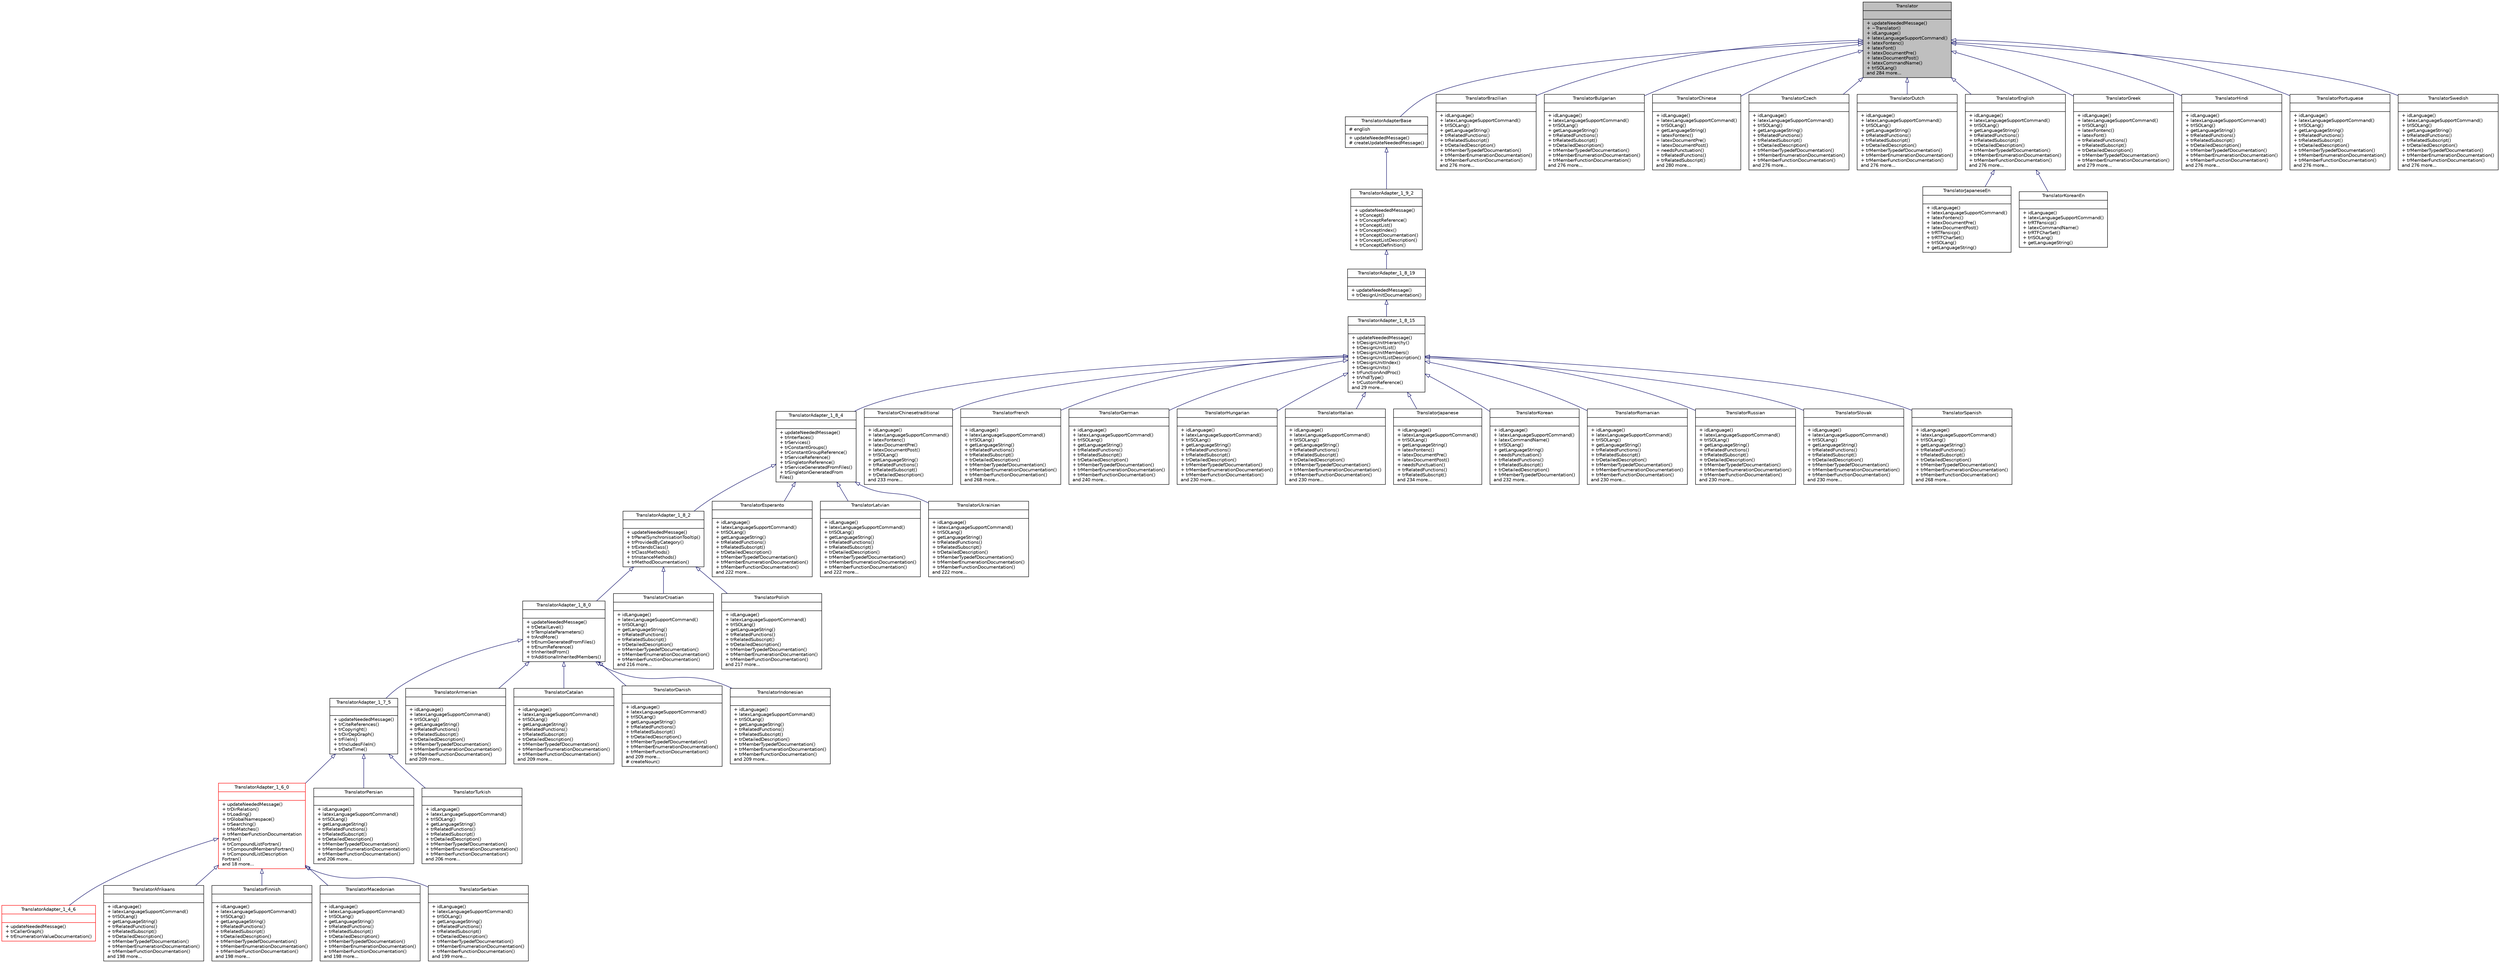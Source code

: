 digraph "Translator"
{
 // LATEX_PDF_SIZE
  edge [fontname="Helvetica",fontsize="10",labelfontname="Helvetica",labelfontsize="10"];
  node [fontname="Helvetica",fontsize="10",shape=record];
  Node1 [label="{Translator\n||+ updateNeededMessage()\l+ ~Translator()\l+ idLanguage()\l+ latexLanguageSupportCommand()\l+ latexFontenc()\l+ latexFont()\l+ latexDocumentPre()\l+ latexDocumentPost()\l+ latexCommandName()\l+ trISOLang()\land 284 more...\l}",height=0.2,width=0.4,color="black", fillcolor="grey75", style="filled", fontcolor="black",tooltip=" "];
  Node1 -> Node2 [dir="back",color="midnightblue",fontsize="10",style="solid",arrowtail="onormal"];
  Node2 [label="{TranslatorAdapterBase\n|# english\l|+ updateNeededMessage()\l# createUpdateNeededMessage()\l}",height=0.2,width=0.4,color="black", fillcolor="white", style="filled",URL="$classTranslatorAdapterBase.html",tooltip=" "];
  Node2 -> Node3 [dir="back",color="midnightblue",fontsize="10",style="solid",arrowtail="onormal"];
  Node3 [label="{TranslatorAdapter_1_9_2\n||+ updateNeededMessage()\l+ trConcept()\l+ trConceptReference()\l+ trConceptList()\l+ trConceptIndex()\l+ trConceptDocumentation()\l+ trConceptListDescription()\l+ trConceptDefinition()\l}",height=0.2,width=0.4,color="black", fillcolor="white", style="filled",URL="$classTranslatorAdapter__1__9__2.html",tooltip=" "];
  Node3 -> Node4 [dir="back",color="midnightblue",fontsize="10",style="solid",arrowtail="onormal"];
  Node4 [label="{TranslatorAdapter_1_8_19\n||+ updateNeededMessage()\l+ trDesignUnitDocumentation()\l}",height=0.2,width=0.4,color="black", fillcolor="white", style="filled",URL="$classTranslatorAdapter__1__8__19.html",tooltip=" "];
  Node4 -> Node5 [dir="back",color="midnightblue",fontsize="10",style="solid",arrowtail="onormal"];
  Node5 [label="{TranslatorAdapter_1_8_15\n||+ updateNeededMessage()\l+ trDesignUnitHierarchy()\l+ trDesignUnitList()\l+ trDesignUnitMembers()\l+ trDesignUnitListDescription()\l+ trDesignUnitIndex()\l+ trDesignUnits()\l+ trFunctionAndProc()\l+ trVhdlType()\l+ trCustomReference()\land 29 more...\l}",height=0.2,width=0.4,color="black", fillcolor="white", style="filled",URL="$classTranslatorAdapter__1__8__15.html",tooltip=" "];
  Node5 -> Node6 [dir="back",color="midnightblue",fontsize="10",style="solid",arrowtail="onormal"];
  Node6 [label="{TranslatorAdapter_1_8_4\n||+ updateNeededMessage()\l+ trInterfaces()\l+ trServices()\l+ trConstantGroups()\l+ trConstantGroupReference()\l+ trServiceReference()\l+ trSingletonReference()\l+ trServiceGeneratedFromFiles()\l+ trSingletonGeneratedFrom\lFiles()\l}",height=0.2,width=0.4,color="black", fillcolor="white", style="filled",URL="$classTranslatorAdapter__1__8__4.html",tooltip=" "];
  Node6 -> Node7 [dir="back",color="midnightblue",fontsize="10",style="solid",arrowtail="onormal"];
  Node7 [label="{TranslatorAdapter_1_8_2\n||+ updateNeededMessage()\l+ trPanelSynchronisationTooltip()\l+ trProvidedByCategory()\l+ trExtendsClass()\l+ trClassMethods()\l+ trInstanceMethods()\l+ trMethodDocumentation()\l}",height=0.2,width=0.4,color="black", fillcolor="white", style="filled",URL="$classTranslatorAdapter__1__8__2.html",tooltip=" "];
  Node7 -> Node8 [dir="back",color="midnightblue",fontsize="10",style="solid",arrowtail="onormal"];
  Node8 [label="{TranslatorAdapter_1_8_0\n||+ updateNeededMessage()\l+ trDetailLevel()\l+ trTemplateParameters()\l+ trAndMore()\l+ trEnumGeneratedFromFiles()\l+ trEnumReference()\l+ trInheritedFrom()\l+ trAdditionalInheritedMembers()\l}",height=0.2,width=0.4,color="black", fillcolor="white", style="filled",URL="$classTranslatorAdapter__1__8__0.html",tooltip=" "];
  Node8 -> Node9 [dir="back",color="midnightblue",fontsize="10",style="solid",arrowtail="onormal"];
  Node9 [label="{TranslatorAdapter_1_7_5\n||+ updateNeededMessage()\l+ trCiteReferences()\l+ trCopyright()\l+ trDirDepGraph()\l+ trFileIn()\l+ trIncludesFileIn()\l+ trDateTime()\l}",height=0.2,width=0.4,color="black", fillcolor="white", style="filled",URL="$classTranslatorAdapter__1__7__5.html",tooltip=" "];
  Node9 -> Node10 [dir="back",color="midnightblue",fontsize="10",style="solid",arrowtail="onormal"];
  Node10 [label="{TranslatorAdapter_1_6_0\n||+ updateNeededMessage()\l+ trDirRelation()\l+ trLoading()\l+ trGlobalNamespace()\l+ trSearching()\l+ trNoMatches()\l+ trMemberFunctionDocumentation\lFortran()\l+ trCompoundListFortran()\l+ trCompoundMembersFortran()\l+ trCompoundListDescription\lFortran()\land 18 more...\l}",height=0.2,width=0.4,color="red", fillcolor="white", style="filled",URL="$classTranslatorAdapter__1__6__0.html",tooltip=" "];
  Node10 -> Node11 [dir="back",color="midnightblue",fontsize="10",style="solid",arrowtail="onormal"];
  Node11 [label="{TranslatorAdapter_1_4_6\n||+ updateNeededMessage()\l+ trCallerGraph()\l+ trEnumerationValueDocumentation()\l}",height=0.2,width=0.4,color="red", fillcolor="white", style="filled",URL="$classTranslatorAdapter__1__4__6.html",tooltip=" "];
  Node10 -> Node16 [dir="back",color="midnightblue",fontsize="10",style="solid",arrowtail="onormal"];
  Node16 [label="{TranslatorAfrikaans\n||+ idLanguage()\l+ latexLanguageSupportCommand()\l+ trISOLang()\l+ getLanguageString()\l+ trRelatedFunctions()\l+ trRelatedSubscript()\l+ trDetailedDescription()\l+ trMemberTypedefDocumentation()\l+ trMemberEnumerationDocumentation()\l+ trMemberFunctionDocumentation()\land 198 more...\l}",height=0.2,width=0.4,color="black", fillcolor="white", style="filled",URL="$classTranslatorAfrikaans.html",tooltip=" "];
  Node10 -> Node17 [dir="back",color="midnightblue",fontsize="10",style="solid",arrowtail="onormal"];
  Node17 [label="{TranslatorFinnish\n||+ idLanguage()\l+ latexLanguageSupportCommand()\l+ trISOLang()\l+ getLanguageString()\l+ trRelatedFunctions()\l+ trRelatedSubscript()\l+ trDetailedDescription()\l+ trMemberTypedefDocumentation()\l+ trMemberEnumerationDocumentation()\l+ trMemberFunctionDocumentation()\land 198 more...\l}",height=0.2,width=0.4,color="black", fillcolor="white", style="filled",URL="$classTranslatorFinnish.html",tooltip=" "];
  Node10 -> Node18 [dir="back",color="midnightblue",fontsize="10",style="solid",arrowtail="onormal"];
  Node18 [label="{TranslatorMacedonian\n||+ idLanguage()\l+ latexLanguageSupportCommand()\l+ trISOLang()\l+ getLanguageString()\l+ trRelatedFunctions()\l+ trRelatedSubscript()\l+ trDetailedDescription()\l+ trMemberTypedefDocumentation()\l+ trMemberEnumerationDocumentation()\l+ trMemberFunctionDocumentation()\land 198 more...\l}",height=0.2,width=0.4,color="black", fillcolor="white", style="filled",URL="$classTranslatorMacedonian.html",tooltip=" "];
  Node10 -> Node19 [dir="back",color="midnightblue",fontsize="10",style="solid",arrowtail="onormal"];
  Node19 [label="{TranslatorSerbian\n||+ idLanguage()\l+ latexLanguageSupportCommand()\l+ trISOLang()\l+ getLanguageString()\l+ trRelatedFunctions()\l+ trRelatedSubscript()\l+ trDetailedDescription()\l+ trMemberTypedefDocumentation()\l+ trMemberEnumerationDocumentation()\l+ trMemberFunctionDocumentation()\land 199 more...\l}",height=0.2,width=0.4,color="black", fillcolor="white", style="filled",URL="$classTranslatorSerbian.html",tooltip=" "];
  Node9 -> Node22 [dir="back",color="midnightblue",fontsize="10",style="solid",arrowtail="onormal"];
  Node22 [label="{TranslatorPersian\n||+ idLanguage()\l+ latexLanguageSupportCommand()\l+ trISOLang()\l+ getLanguageString()\l+ trRelatedFunctions()\l+ trRelatedSubscript()\l+ trDetailedDescription()\l+ trMemberTypedefDocumentation()\l+ trMemberEnumerationDocumentation()\l+ trMemberFunctionDocumentation()\land 206 more...\l}",height=0.2,width=0.4,color="black", fillcolor="white", style="filled",URL="$classTranslatorPersian.html",tooltip=" "];
  Node9 -> Node23 [dir="back",color="midnightblue",fontsize="10",style="solid",arrowtail="onormal"];
  Node23 [label="{TranslatorTurkish\n||+ idLanguage()\l+ latexLanguageSupportCommand()\l+ trISOLang()\l+ getLanguageString()\l+ trRelatedFunctions()\l+ trRelatedSubscript()\l+ trDetailedDescription()\l+ trMemberTypedefDocumentation()\l+ trMemberEnumerationDocumentation()\l+ trMemberFunctionDocumentation()\land 206 more...\l}",height=0.2,width=0.4,color="black", fillcolor="white", style="filled",URL="$classTranslatorTurkish.html",tooltip=" "];
  Node8 -> Node24 [dir="back",color="midnightblue",fontsize="10",style="solid",arrowtail="onormal"];
  Node24 [label="{TranslatorArmenian\n||+ idLanguage()\l+ latexLanguageSupportCommand()\l+ trISOLang()\l+ getLanguageString()\l+ trRelatedFunctions()\l+ trRelatedSubscript()\l+ trDetailedDescription()\l+ trMemberTypedefDocumentation()\l+ trMemberEnumerationDocumentation()\l+ trMemberFunctionDocumentation()\land 209 more...\l}",height=0.2,width=0.4,color="black", fillcolor="white", style="filled",URL="$classTranslatorArmenian.html",tooltip=" "];
  Node8 -> Node25 [dir="back",color="midnightblue",fontsize="10",style="solid",arrowtail="onormal"];
  Node25 [label="{TranslatorCatalan\n||+ idLanguage()\l+ latexLanguageSupportCommand()\l+ trISOLang()\l+ getLanguageString()\l+ trRelatedFunctions()\l+ trRelatedSubscript()\l+ trDetailedDescription()\l+ trMemberTypedefDocumentation()\l+ trMemberEnumerationDocumentation()\l+ trMemberFunctionDocumentation()\land 209 more...\l}",height=0.2,width=0.4,color="black", fillcolor="white", style="filled",URL="$classTranslatorCatalan.html",tooltip=" "];
  Node8 -> Node26 [dir="back",color="midnightblue",fontsize="10",style="solid",arrowtail="onormal"];
  Node26 [label="{TranslatorDanish\n||+ idLanguage()\l+ latexLanguageSupportCommand()\l+ trISOLang()\l+ getLanguageString()\l+ trRelatedFunctions()\l+ trRelatedSubscript()\l+ trDetailedDescription()\l+ trMemberTypedefDocumentation()\l+ trMemberEnumerationDocumentation()\l+ trMemberFunctionDocumentation()\land 209 more...\l# createNoun()\l}",height=0.2,width=0.4,color="black", fillcolor="white", style="filled",URL="$classTranslatorDanish.html",tooltip=" "];
  Node8 -> Node27 [dir="back",color="midnightblue",fontsize="10",style="solid",arrowtail="onormal"];
  Node27 [label="{TranslatorIndonesian\n||+ idLanguage()\l+ latexLanguageSupportCommand()\l+ trISOLang()\l+ getLanguageString()\l+ trRelatedFunctions()\l+ trRelatedSubscript()\l+ trDetailedDescription()\l+ trMemberTypedefDocumentation()\l+ trMemberEnumerationDocumentation()\l+ trMemberFunctionDocumentation()\land 209 more...\l}",height=0.2,width=0.4,color="black", fillcolor="white", style="filled",URL="$classTranslatorIndonesian.html",tooltip=" "];
  Node7 -> Node28 [dir="back",color="midnightblue",fontsize="10",style="solid",arrowtail="onormal"];
  Node28 [label="{TranslatorCroatian\n||+ idLanguage()\l+ latexLanguageSupportCommand()\l+ trISOLang()\l+ getLanguageString()\l+ trRelatedFunctions()\l+ trRelatedSubscript()\l+ trDetailedDescription()\l+ trMemberTypedefDocumentation()\l+ trMemberEnumerationDocumentation()\l+ trMemberFunctionDocumentation()\land 216 more...\l}",height=0.2,width=0.4,color="black", fillcolor="white", style="filled",URL="$classTranslatorCroatian.html",tooltip=" "];
  Node7 -> Node29 [dir="back",color="midnightblue",fontsize="10",style="solid",arrowtail="onormal"];
  Node29 [label="{TranslatorPolish\n||+ idLanguage()\l+ latexLanguageSupportCommand()\l+ trISOLang()\l+ getLanguageString()\l+ trRelatedFunctions()\l+ trRelatedSubscript()\l+ trDetailedDescription()\l+ trMemberTypedefDocumentation()\l+ trMemberEnumerationDocumentation()\l+ trMemberFunctionDocumentation()\land 217 more...\l}",height=0.2,width=0.4,color="black", fillcolor="white", style="filled",URL="$classTranslatorPolish.html",tooltip=" "];
  Node6 -> Node30 [dir="back",color="midnightblue",fontsize="10",style="solid",arrowtail="onormal"];
  Node30 [label="{TranslatorEsperanto\n||+ idLanguage()\l+ latexLanguageSupportCommand()\l+ trISOLang()\l+ getLanguageString()\l+ trRelatedFunctions()\l+ trRelatedSubscript()\l+ trDetailedDescription()\l+ trMemberTypedefDocumentation()\l+ trMemberEnumerationDocumentation()\l+ trMemberFunctionDocumentation()\land 222 more...\l}",height=0.2,width=0.4,color="black", fillcolor="white", style="filled",URL="$classTranslatorEsperanto.html",tooltip=" "];
  Node6 -> Node31 [dir="back",color="midnightblue",fontsize="10",style="solid",arrowtail="onormal"];
  Node31 [label="{TranslatorLatvian\n||+ idLanguage()\l+ latexLanguageSupportCommand()\l+ trISOLang()\l+ getLanguageString()\l+ trRelatedFunctions()\l+ trRelatedSubscript()\l+ trDetailedDescription()\l+ trMemberTypedefDocumentation()\l+ trMemberEnumerationDocumentation()\l+ trMemberFunctionDocumentation()\land 222 more...\l}",height=0.2,width=0.4,color="black", fillcolor="white", style="filled",URL="$classTranslatorLatvian.html",tooltip=" "];
  Node6 -> Node32 [dir="back",color="midnightblue",fontsize="10",style="solid",arrowtail="onormal"];
  Node32 [label="{TranslatorUkrainian\n||+ idLanguage()\l+ latexLanguageSupportCommand()\l+ trISOLang()\l+ getLanguageString()\l+ trRelatedFunctions()\l+ trRelatedSubscript()\l+ trDetailedDescription()\l+ trMemberTypedefDocumentation()\l+ trMemberEnumerationDocumentation()\l+ trMemberFunctionDocumentation()\land 222 more...\l}",height=0.2,width=0.4,color="black", fillcolor="white", style="filled",URL="$classTranslatorUkrainian.html",tooltip=" "];
  Node5 -> Node33 [dir="back",color="midnightblue",fontsize="10",style="solid",arrowtail="onormal"];
  Node33 [label="{TranslatorChinesetraditional\n||+ idLanguage()\l+ latexLanguageSupportCommand()\l+ latexFontenc()\l+ latexDocumentPre()\l+ latexDocumentPost()\l+ trISOLang()\l+ getLanguageString()\l+ trRelatedFunctions()\l+ trRelatedSubscript()\l+ trDetailedDescription()\land 233 more...\l}",height=0.2,width=0.4,color="black", fillcolor="white", style="filled",URL="$classTranslatorChinesetraditional.html",tooltip=" "];
  Node5 -> Node34 [dir="back",color="midnightblue",fontsize="10",style="solid",arrowtail="onormal"];
  Node34 [label="{TranslatorFrench\n||+ idLanguage()\l+ latexLanguageSupportCommand()\l+ trISOLang()\l+ getLanguageString()\l+ trRelatedFunctions()\l+ trRelatedSubscript()\l+ trDetailedDescription()\l+ trMemberTypedefDocumentation()\l+ trMemberEnumerationDocumentation()\l+ trMemberFunctionDocumentation()\land 268 more...\l}",height=0.2,width=0.4,color="black", fillcolor="white", style="filled",URL="$classTranslatorFrench.html",tooltip=" "];
  Node5 -> Node35 [dir="back",color="midnightblue",fontsize="10",style="solid",arrowtail="onormal"];
  Node35 [label="{TranslatorGerman\n||+ idLanguage()\l+ latexLanguageSupportCommand()\l+ trISOLang()\l+ getLanguageString()\l+ trRelatedFunctions()\l+ trRelatedSubscript()\l+ trDetailedDescription()\l+ trMemberTypedefDocumentation()\l+ trMemberEnumerationDocumentation()\l+ trMemberFunctionDocumentation()\land 240 more...\l}",height=0.2,width=0.4,color="black", fillcolor="white", style="filled",URL="$classTranslatorGerman.html",tooltip=" "];
  Node5 -> Node36 [dir="back",color="midnightblue",fontsize="10",style="solid",arrowtail="onormal"];
  Node36 [label="{TranslatorHungarian\n||+ idLanguage()\l+ latexLanguageSupportCommand()\l+ trISOLang()\l+ getLanguageString()\l+ trRelatedFunctions()\l+ trRelatedSubscript()\l+ trDetailedDescription()\l+ trMemberTypedefDocumentation()\l+ trMemberEnumerationDocumentation()\l+ trMemberFunctionDocumentation()\land 230 more...\l}",height=0.2,width=0.4,color="black", fillcolor="white", style="filled",URL="$classTranslatorHungarian.html",tooltip=" "];
  Node5 -> Node37 [dir="back",color="midnightblue",fontsize="10",style="solid",arrowtail="onormal"];
  Node37 [label="{TranslatorItalian\n||+ idLanguage()\l+ latexLanguageSupportCommand()\l+ trISOLang()\l+ getLanguageString()\l+ trRelatedFunctions()\l+ trRelatedSubscript()\l+ trDetailedDescription()\l+ trMemberTypedefDocumentation()\l+ trMemberEnumerationDocumentation()\l+ trMemberFunctionDocumentation()\land 230 more...\l}",height=0.2,width=0.4,color="black", fillcolor="white", style="filled",URL="$classTranslatorItalian.html",tooltip=" "];
  Node5 -> Node38 [dir="back",color="midnightblue",fontsize="10",style="solid",arrowtail="onormal"];
  Node38 [label="{TranslatorJapanese\n||+ idLanguage()\l+ latexLanguageSupportCommand()\l+ trISOLang()\l+ getLanguageString()\l+ latexFontenc()\l+ latexDocumentPre()\l+ latexDocumentPost()\l+ needsPunctuation()\l+ trRelatedFunctions()\l+ trRelatedSubscript()\land 234 more...\l}",height=0.2,width=0.4,color="black", fillcolor="white", style="filled",URL="$classTranslatorJapanese.html",tooltip=" "];
  Node5 -> Node39 [dir="back",color="midnightblue",fontsize="10",style="solid",arrowtail="onormal"];
  Node39 [label="{TranslatorKorean\n||+ idLanguage()\l+ latexLanguageSupportCommand()\l+ latexCommandName()\l+ trISOLang()\l+ getLanguageString()\l+ needsPunctuation()\l+ trRelatedFunctions()\l+ trRelatedSubscript()\l+ trDetailedDescription()\l+ trMemberTypedefDocumentation()\land 232 more...\l}",height=0.2,width=0.4,color="black", fillcolor="white", style="filled",URL="$classTranslatorKorean.html",tooltip=" "];
  Node5 -> Node40 [dir="back",color="midnightblue",fontsize="10",style="solid",arrowtail="onormal"];
  Node40 [label="{TranslatorRomanian\n||+ idLanguage()\l+ latexLanguageSupportCommand()\l+ trISOLang()\l+ getLanguageString()\l+ trRelatedFunctions()\l+ trRelatedSubscript()\l+ trDetailedDescription()\l+ trMemberTypedefDocumentation()\l+ trMemberEnumerationDocumentation()\l+ trMemberFunctionDocumentation()\land 230 more...\l}",height=0.2,width=0.4,color="black", fillcolor="white", style="filled",URL="$classTranslatorRomanian.html",tooltip=" "];
  Node5 -> Node41 [dir="back",color="midnightblue",fontsize="10",style="solid",arrowtail="onormal"];
  Node41 [label="{TranslatorRussian\n||+ idLanguage()\l+ latexLanguageSupportCommand()\l+ trISOLang()\l+ getLanguageString()\l+ trRelatedFunctions()\l+ trRelatedSubscript()\l+ trDetailedDescription()\l+ trMemberTypedefDocumentation()\l+ trMemberEnumerationDocumentation()\l+ trMemberFunctionDocumentation()\land 230 more...\l}",height=0.2,width=0.4,color="black", fillcolor="white", style="filled",URL="$classTranslatorRussian.html",tooltip=" "];
  Node5 -> Node42 [dir="back",color="midnightblue",fontsize="10",style="solid",arrowtail="onormal"];
  Node42 [label="{TranslatorSlovak\n||+ idLanguage()\l+ latexLanguageSupportCommand()\l+ trISOLang()\l+ getLanguageString()\l+ trRelatedFunctions()\l+ trRelatedSubscript()\l+ trDetailedDescription()\l+ trMemberTypedefDocumentation()\l+ trMemberEnumerationDocumentation()\l+ trMemberFunctionDocumentation()\land 230 more...\l}",height=0.2,width=0.4,color="black", fillcolor="white", style="filled",URL="$classTranslatorSlovak.html",tooltip=" "];
  Node5 -> Node43 [dir="back",color="midnightblue",fontsize="10",style="solid",arrowtail="onormal"];
  Node43 [label="{TranslatorSpanish\n||+ idLanguage()\l+ latexLanguageSupportCommand()\l+ trISOLang()\l+ getLanguageString()\l+ trRelatedFunctions()\l+ trRelatedSubscript()\l+ trDetailedDescription()\l+ trMemberTypedefDocumentation()\l+ trMemberEnumerationDocumentation()\l+ trMemberFunctionDocumentation()\land 268 more...\l}",height=0.2,width=0.4,color="black", fillcolor="white", style="filled",URL="$classTranslatorSpanish.html",tooltip=" "];
  Node1 -> Node44 [dir="back",color="midnightblue",fontsize="10",style="solid",arrowtail="onormal"];
  Node44 [label="{TranslatorBrazilian\n||+ idLanguage()\l+ latexLanguageSupportCommand()\l+ trISOLang()\l+ getLanguageString()\l+ trRelatedFunctions()\l+ trRelatedSubscript()\l+ trDetailedDescription()\l+ trMemberTypedefDocumentation()\l+ trMemberEnumerationDocumentation()\l+ trMemberFunctionDocumentation()\land 276 more...\l}",height=0.2,width=0.4,color="black", fillcolor="white", style="filled",URL="$classTranslatorBrazilian.html",tooltip=" "];
  Node1 -> Node45 [dir="back",color="midnightblue",fontsize="10",style="solid",arrowtail="onormal"];
  Node45 [label="{TranslatorBulgarian\n||+ idLanguage()\l+ latexLanguageSupportCommand()\l+ trISOLang()\l+ getLanguageString()\l+ trRelatedFunctions()\l+ trRelatedSubscript()\l+ trDetailedDescription()\l+ trMemberTypedefDocumentation()\l+ trMemberEnumerationDocumentation()\l+ trMemberFunctionDocumentation()\land 276 more...\l}",height=0.2,width=0.4,color="black", fillcolor="white", style="filled",URL="$classTranslatorBulgarian.html",tooltip=" "];
  Node1 -> Node46 [dir="back",color="midnightblue",fontsize="10",style="solid",arrowtail="onormal"];
  Node46 [label="{TranslatorChinese\n||+ idLanguage()\l+ latexLanguageSupportCommand()\l+ trISOLang()\l+ getLanguageString()\l+ latexFontenc()\l+ latexDocumentPre()\l+ latexDocumentPost()\l+ needsPunctuation()\l+ trRelatedFunctions()\l+ trRelatedSubscript()\land 280 more...\l}",height=0.2,width=0.4,color="black", fillcolor="white", style="filled",URL="$classTranslatorChinese.html",tooltip=" "];
  Node1 -> Node47 [dir="back",color="midnightblue",fontsize="10",style="solid",arrowtail="onormal"];
  Node47 [label="{TranslatorCzech\n||+ idLanguage()\l+ latexLanguageSupportCommand()\l+ trISOLang()\l+ getLanguageString()\l+ trRelatedFunctions()\l+ trRelatedSubscript()\l+ trDetailedDescription()\l+ trMemberTypedefDocumentation()\l+ trMemberEnumerationDocumentation()\l+ trMemberFunctionDocumentation()\land 276 more...\l}",height=0.2,width=0.4,color="black", fillcolor="white", style="filled",URL="$classTranslatorCzech.html",tooltip=" "];
  Node1 -> Node48 [dir="back",color="midnightblue",fontsize="10",style="solid",arrowtail="onormal"];
  Node48 [label="{TranslatorDutch\n||+ idLanguage()\l+ latexLanguageSupportCommand()\l+ trISOLang()\l+ getLanguageString()\l+ trRelatedFunctions()\l+ trRelatedSubscript()\l+ trDetailedDescription()\l+ trMemberTypedefDocumentation()\l+ trMemberEnumerationDocumentation()\l+ trMemberFunctionDocumentation()\land 276 more...\l}",height=0.2,width=0.4,color="black", fillcolor="white", style="filled",URL="$classTranslatorDutch.html",tooltip=" "];
  Node1 -> Node49 [dir="back",color="midnightblue",fontsize="10",style="solid",arrowtail="onormal"];
  Node49 [label="{TranslatorEnglish\n||+ idLanguage()\l+ latexLanguageSupportCommand()\l+ trISOLang()\l+ getLanguageString()\l+ trRelatedFunctions()\l+ trRelatedSubscript()\l+ trDetailedDescription()\l+ trMemberTypedefDocumentation()\l+ trMemberEnumerationDocumentation()\l+ trMemberFunctionDocumentation()\land 276 more...\l}",height=0.2,width=0.4,color="black", fillcolor="white", style="filled",URL="$classTranslatorEnglish.html",tooltip=" "];
  Node49 -> Node50 [dir="back",color="midnightblue",fontsize="10",style="solid",arrowtail="onormal"];
  Node50 [label="{TranslatorJapaneseEn\n||+ idLanguage()\l+ latexLanguageSupportCommand()\l+ latexFontenc()\l+ latexDocumentPre()\l+ latexDocumentPost()\l+ trRTFansicp()\l+ trRTFCharSet()\l+ trISOLang()\l+ getLanguageString()\l}",height=0.2,width=0.4,color="black", fillcolor="white", style="filled",URL="$classTranslatorJapaneseEn.html",tooltip=" "];
  Node49 -> Node51 [dir="back",color="midnightblue",fontsize="10",style="solid",arrowtail="onormal"];
  Node51 [label="{TranslatorKoreanEn\n||+ idLanguage()\l+ latexLanguageSupportCommand()\l+ trRTFansicp()\l+ latexCommandName()\l+ trRTFCharSet()\l+ trISOLang()\l+ getLanguageString()\l}",height=0.2,width=0.4,color="black", fillcolor="white", style="filled",URL="$classTranslatorKoreanEn.html",tooltip=" "];
  Node1 -> Node52 [dir="back",color="midnightblue",fontsize="10",style="solid",arrowtail="onormal"];
  Node52 [label="{TranslatorGreek\n||+ idLanguage()\l+ latexLanguageSupportCommand()\l+ trISOLang()\l+ latexFontenc()\l+ latexFont()\l+ trRelatedFunctions()\l+ trRelatedSubscript()\l+ trDetailedDescription()\l+ trMemberTypedefDocumentation()\l+ trMemberEnumerationDocumentation()\land 279 more...\l}",height=0.2,width=0.4,color="black", fillcolor="white", style="filled",URL="$classTranslatorGreek.html",tooltip=" "];
  Node1 -> Node53 [dir="back",color="midnightblue",fontsize="10",style="solid",arrowtail="onormal"];
  Node53 [label="{TranslatorHindi\n||+ idLanguage()\l+ latexLanguageSupportCommand()\l+ trISOLang()\l+ getLanguageString()\l+ trRelatedFunctions()\l+ trRelatedSubscript()\l+ trDetailedDescription()\l+ trMemberTypedefDocumentation()\l+ trMemberEnumerationDocumentation()\l+ trMemberFunctionDocumentation()\land 276 more...\l}",height=0.2,width=0.4,color="black", fillcolor="white", style="filled",URL="$classTranslatorHindi.html",tooltip=" "];
  Node1 -> Node54 [dir="back",color="midnightblue",fontsize="10",style="solid",arrowtail="onormal"];
  Node54 [label="{TranslatorPortuguese\n||+ idLanguage()\l+ latexLanguageSupportCommand()\l+ trISOLang()\l+ getLanguageString()\l+ trRelatedFunctions()\l+ trRelatedSubscript()\l+ trDetailedDescription()\l+ trMemberTypedefDocumentation()\l+ trMemberEnumerationDocumentation()\l+ trMemberFunctionDocumentation()\land 276 more...\l}",height=0.2,width=0.4,color="black", fillcolor="white", style="filled",URL="$classTranslatorPortuguese.html",tooltip=" "];
  Node1 -> Node55 [dir="back",color="midnightblue",fontsize="10",style="solid",arrowtail="onormal"];
  Node55 [label="{TranslatorSwedish\n||+ idLanguage()\l+ latexLanguageSupportCommand()\l+ trISOLang()\l+ getLanguageString()\l+ trRelatedFunctions()\l+ trRelatedSubscript()\l+ trDetailedDescription()\l+ trMemberTypedefDocumentation()\l+ trMemberEnumerationDocumentation()\l+ trMemberFunctionDocumentation()\land 276 more...\l}",height=0.2,width=0.4,color="black", fillcolor="white", style="filled",URL="$classTranslatorSwedish.html",tooltip=" "];
}

